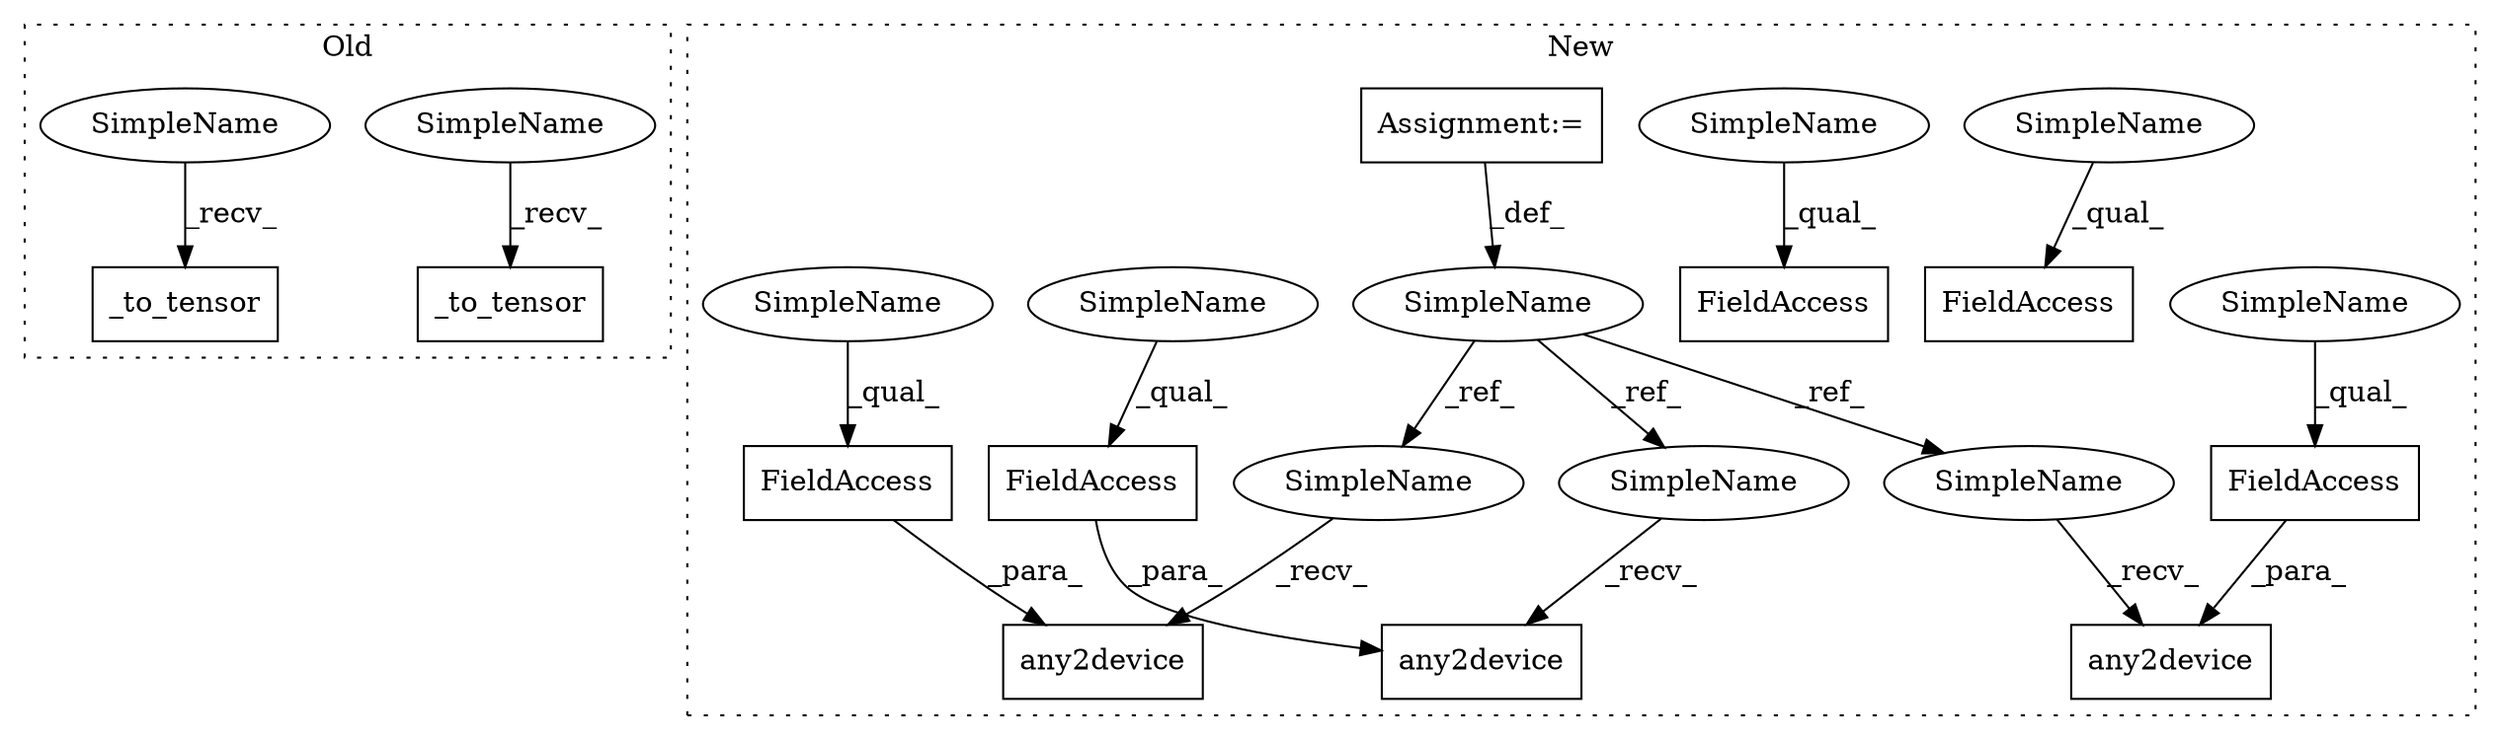 digraph G {
subgraph cluster0 {
1 [label="_to_tensor" a="32" s="4238,4259" l="11,1" shape="box"];
6 [label="_to_tensor" a="32" s="4119,4137" l="11,1" shape="box"];
13 [label="SimpleName" a="42" s="4114" l="4" shape="ellipse"];
14 [label="SimpleName" a="42" s="4233" l="4" shape="ellipse"];
label = "Old";
style="dotted";
}
subgraph cluster1 {
2 [label="any2device" a="32" s="4164,4194" l="11,1" shape="box"];
3 [label="FieldAccess" a="22" s="4182" l="12" shape="box"];
4 [label="FieldAccess" a="22" s="4340" l="12" shape="box"];
5 [label="any2device" a="32" s="4322,4352" l="11,1" shape="box"];
7 [label="SimpleName" a="42" s="3433" l="5" shape="ellipse"];
8 [label="Assignment:=" a="7" s="3433" l="5" shape="box"];
9 [label="FieldAccess" a="22" s="4234" l="12" shape="box"];
10 [label="FieldAccess" a="22" s="4398" l="12" shape="box"];
11 [label="any2device" a="32" s="4376,4410" l="11,1" shape="box"];
12 [label="FieldAccess" a="22" s="4463" l="12" shape="box"];
15 [label="SimpleName" a="42" s="4234" l="4" shape="ellipse"];
16 [label="SimpleName" a="42" s="4463" l="4" shape="ellipse"];
17 [label="SimpleName" a="42" s="4340" l="4" shape="ellipse"];
18 [label="SimpleName" a="42" s="4398" l="4" shape="ellipse"];
19 [label="SimpleName" a="42" s="4182" l="4" shape="ellipse"];
20 [label="SimpleName" a="42" s="4316" l="5" shape="ellipse"];
21 [label="SimpleName" a="42" s="4158" l="5" shape="ellipse"];
22 [label="SimpleName" a="42" s="4370" l="5" shape="ellipse"];
label = "New";
style="dotted";
}
3 -> 2 [label="_para_"];
4 -> 5 [label="_para_"];
7 -> 21 [label="_ref_"];
7 -> 20 [label="_ref_"];
7 -> 22 [label="_ref_"];
8 -> 7 [label="_def_"];
10 -> 11 [label="_para_"];
13 -> 6 [label="_recv_"];
14 -> 1 [label="_recv_"];
15 -> 9 [label="_qual_"];
16 -> 12 [label="_qual_"];
17 -> 4 [label="_qual_"];
18 -> 10 [label="_qual_"];
19 -> 3 [label="_qual_"];
20 -> 5 [label="_recv_"];
21 -> 2 [label="_recv_"];
22 -> 11 [label="_recv_"];
}